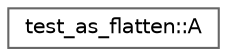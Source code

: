 digraph "类继承关系图"
{
 // LATEX_PDF_SIZE
  bgcolor="transparent";
  edge [fontname=Helvetica,fontsize=10,labelfontname=Helvetica,labelfontsize=10];
  node [fontname=Helvetica,fontsize=10,shape=box,height=0.2,width=0.4];
  rankdir="LR";
  Node0 [id="Node000000",label="test_as_flatten::A",height=0.2,width=0.4,color="grey40", fillcolor="white", style="filled",URL="$structtest__as__flatten_1_1_a.html",tooltip=" "];
}
